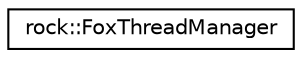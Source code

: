 digraph "类继承关系图"
{
 // LATEX_PDF_SIZE
  edge [fontname="Helvetica",fontsize="10",labelfontname="Helvetica",labelfontsize="10"];
  node [fontname="Helvetica",fontsize="10",shape=record];
  rankdir="LR";
  Node0 [label="rock::FoxThreadManager",height=0.2,width=0.4,color="black", fillcolor="white", style="filled",URL="$classrock_1_1FoxThreadManager.html",tooltip=" "];
}
